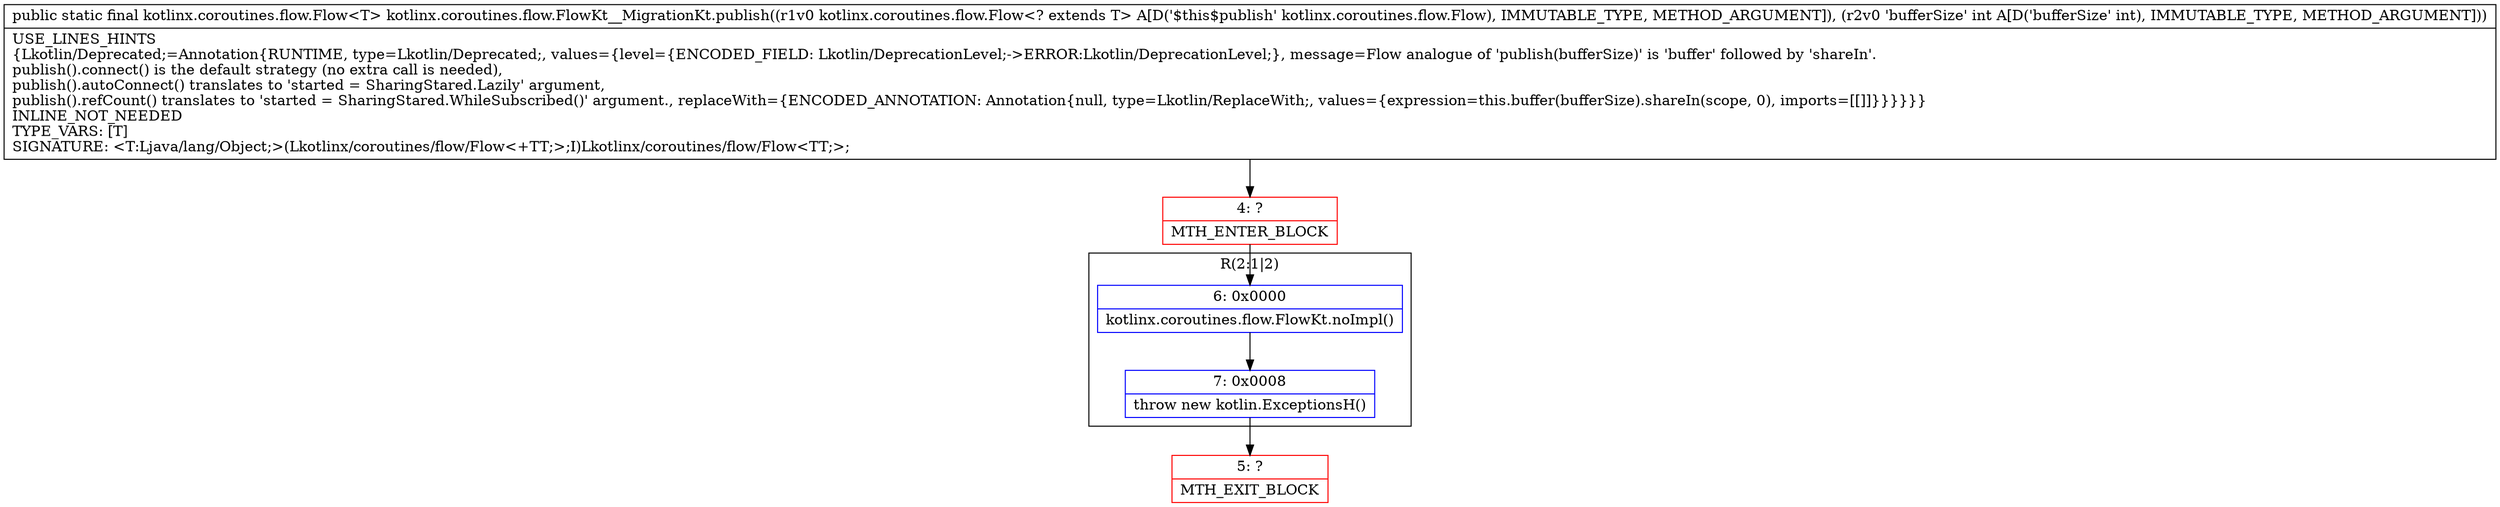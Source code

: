 digraph "CFG forkotlinx.coroutines.flow.FlowKt__MigrationKt.publish(Lkotlinx\/coroutines\/flow\/Flow;I)Lkotlinx\/coroutines\/flow\/Flow;" {
subgraph cluster_Region_420888485 {
label = "R(2:1|2)";
node [shape=record,color=blue];
Node_6 [shape=record,label="{6\:\ 0x0000|kotlinx.coroutines.flow.FlowKt.noImpl()\l}"];
Node_7 [shape=record,label="{7\:\ 0x0008|throw new kotlin.ExceptionsH()\l}"];
}
Node_4 [shape=record,color=red,label="{4\:\ ?|MTH_ENTER_BLOCK\l}"];
Node_5 [shape=record,color=red,label="{5\:\ ?|MTH_EXIT_BLOCK\l}"];
MethodNode[shape=record,label="{public static final kotlinx.coroutines.flow.Flow\<T\> kotlinx.coroutines.flow.FlowKt__MigrationKt.publish((r1v0 kotlinx.coroutines.flow.Flow\<? extends T\> A[D('$this$publish' kotlinx.coroutines.flow.Flow), IMMUTABLE_TYPE, METHOD_ARGUMENT]), (r2v0 'bufferSize' int A[D('bufferSize' int), IMMUTABLE_TYPE, METHOD_ARGUMENT]))  | USE_LINES_HINTS\l\{Lkotlin\/Deprecated;=Annotation\{RUNTIME, type=Lkotlin\/Deprecated;, values=\{level=\{ENCODED_FIELD: Lkotlin\/DeprecationLevel;\-\>ERROR:Lkotlin\/DeprecationLevel;\}, message=Flow analogue of 'publish(bufferSize)' is 'buffer' followed by 'shareIn'. \lpublish().connect() is the default strategy (no extra call is needed), \lpublish().autoConnect() translates to 'started = SharingStared.Lazily' argument, \lpublish().refCount() translates to 'started = SharingStared.WhileSubscribed()' argument., replaceWith=\{ENCODED_ANNOTATION: Annotation\{null, type=Lkotlin\/ReplaceWith;, values=\{expression=this.buffer(bufferSize).shareIn(scope, 0), imports=[[]]\}\}\}\}\}\}\lINLINE_NOT_NEEDED\lTYPE_VARS: [T]\lSIGNATURE: \<T:Ljava\/lang\/Object;\>(Lkotlinx\/coroutines\/flow\/Flow\<+TT;\>;I)Lkotlinx\/coroutines\/flow\/Flow\<TT;\>;\l}"];
MethodNode -> Node_4;Node_6 -> Node_7;
Node_7 -> Node_5;
Node_4 -> Node_6;
}


